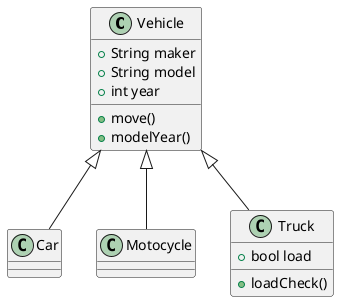 @startuml vehicle

class Vehicle {
  + String maker
  + String model
  +int year
  + move() 
  + modelYear()
}

class Car extends Vehicle {
}

class Motocycle extends Vehicle {
}

class Truck extends Vehicle {
  + bool load

  + loadCheck() 
}


@enduml